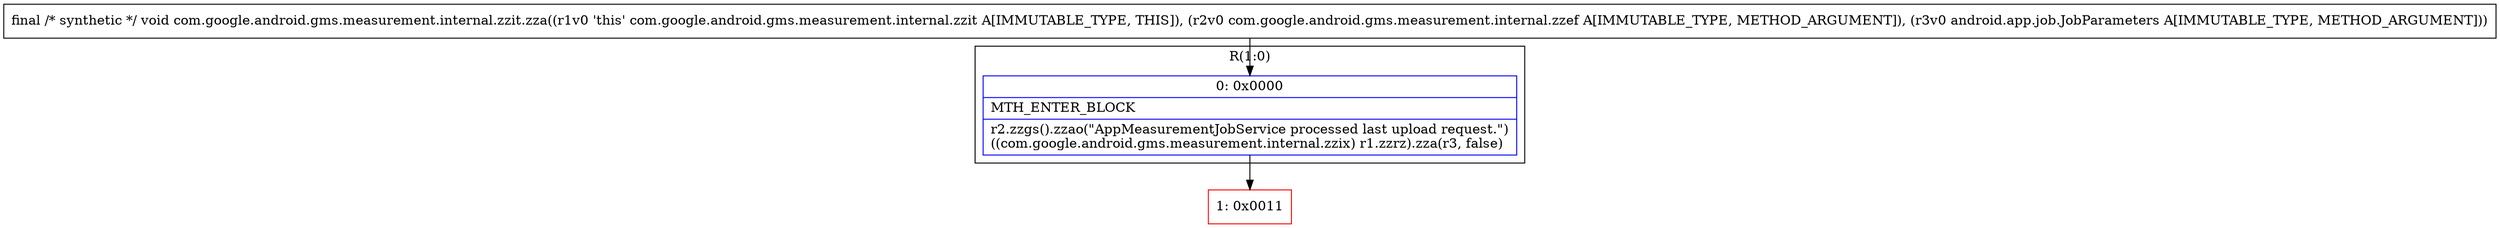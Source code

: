 digraph "CFG forcom.google.android.gms.measurement.internal.zzit.zza(Lcom\/google\/android\/gms\/measurement\/internal\/zzef;Landroid\/app\/job\/JobParameters;)V" {
subgraph cluster_Region_1871605278 {
label = "R(1:0)";
node [shape=record,color=blue];
Node_0 [shape=record,label="{0\:\ 0x0000|MTH_ENTER_BLOCK\l|r2.zzgs().zzao(\"AppMeasurementJobService processed last upload request.\")\l((com.google.android.gms.measurement.internal.zzix) r1.zzrz).zza(r3, false)\l}"];
}
Node_1 [shape=record,color=red,label="{1\:\ 0x0011}"];
MethodNode[shape=record,label="{final \/* synthetic *\/ void com.google.android.gms.measurement.internal.zzit.zza((r1v0 'this' com.google.android.gms.measurement.internal.zzit A[IMMUTABLE_TYPE, THIS]), (r2v0 com.google.android.gms.measurement.internal.zzef A[IMMUTABLE_TYPE, METHOD_ARGUMENT]), (r3v0 android.app.job.JobParameters A[IMMUTABLE_TYPE, METHOD_ARGUMENT])) }"];
MethodNode -> Node_0;
Node_0 -> Node_1;
}

